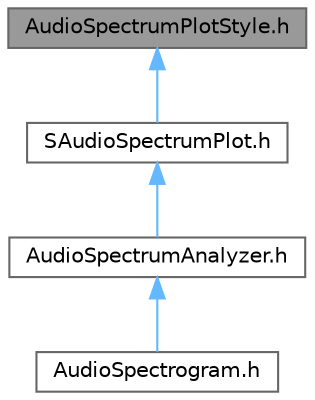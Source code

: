 digraph "AudioSpectrumPlotStyle.h"
{
 // INTERACTIVE_SVG=YES
 // LATEX_PDF_SIZE
  bgcolor="transparent";
  edge [fontname=Helvetica,fontsize=10,labelfontname=Helvetica,labelfontsize=10];
  node [fontname=Helvetica,fontsize=10,shape=box,height=0.2,width=0.4];
  Node1 [id="Node000001",label="AudioSpectrumPlotStyle.h",height=0.2,width=0.4,color="gray40", fillcolor="grey60", style="filled", fontcolor="black",tooltip=" "];
  Node1 -> Node2 [id="edge1_Node000001_Node000002",dir="back",color="steelblue1",style="solid",tooltip=" "];
  Node2 [id="Node000002",label="SAudioSpectrumPlot.h",height=0.2,width=0.4,color="grey40", fillcolor="white", style="filled",URL="$dd/ddf/SAudioSpectrumPlot_8h.html",tooltip=" "];
  Node2 -> Node3 [id="edge2_Node000002_Node000003",dir="back",color="steelblue1",style="solid",tooltip=" "];
  Node3 [id="Node000003",label="AudioSpectrumAnalyzer.h",height=0.2,width=0.4,color="grey40", fillcolor="white", style="filled",URL="$de/dae/AudioSpectrumAnalyzer_8h.html",tooltip=" "];
  Node3 -> Node4 [id="edge3_Node000003_Node000004",dir="back",color="steelblue1",style="solid",tooltip=" "];
  Node4 [id="Node000004",label="AudioSpectrogram.h",height=0.2,width=0.4,color="grey40", fillcolor="white", style="filled",URL="$de/d47/AudioSpectrogram_8h.html",tooltip=" "];
}
